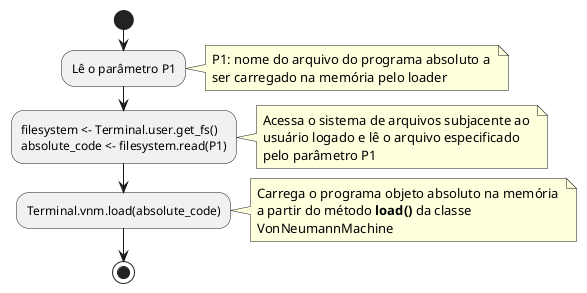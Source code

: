 @startuml terminal_LOD
start
  :Lê o parâmetro P1;
  note right
    P1: nome do arquivo do programa absoluto a 
    ser carregado na memória pelo loader
  end note
  :filesystem <- Terminal.user.get_fs()
  absolute_code <- filesystem.read(P1);
  note right
    Acessa o sistema de arquivos subjacente ao 
    usuário logado e lê o arquivo especificado 
    pelo parâmetro P1
  end note
  :Terminal.vnm.load(absolute_code);
  note right
    Carrega o programa objeto absoluto na memória 
    a partir do método **load()** da classe 
    VonNeumannMachine
  end note
stop
@enduml